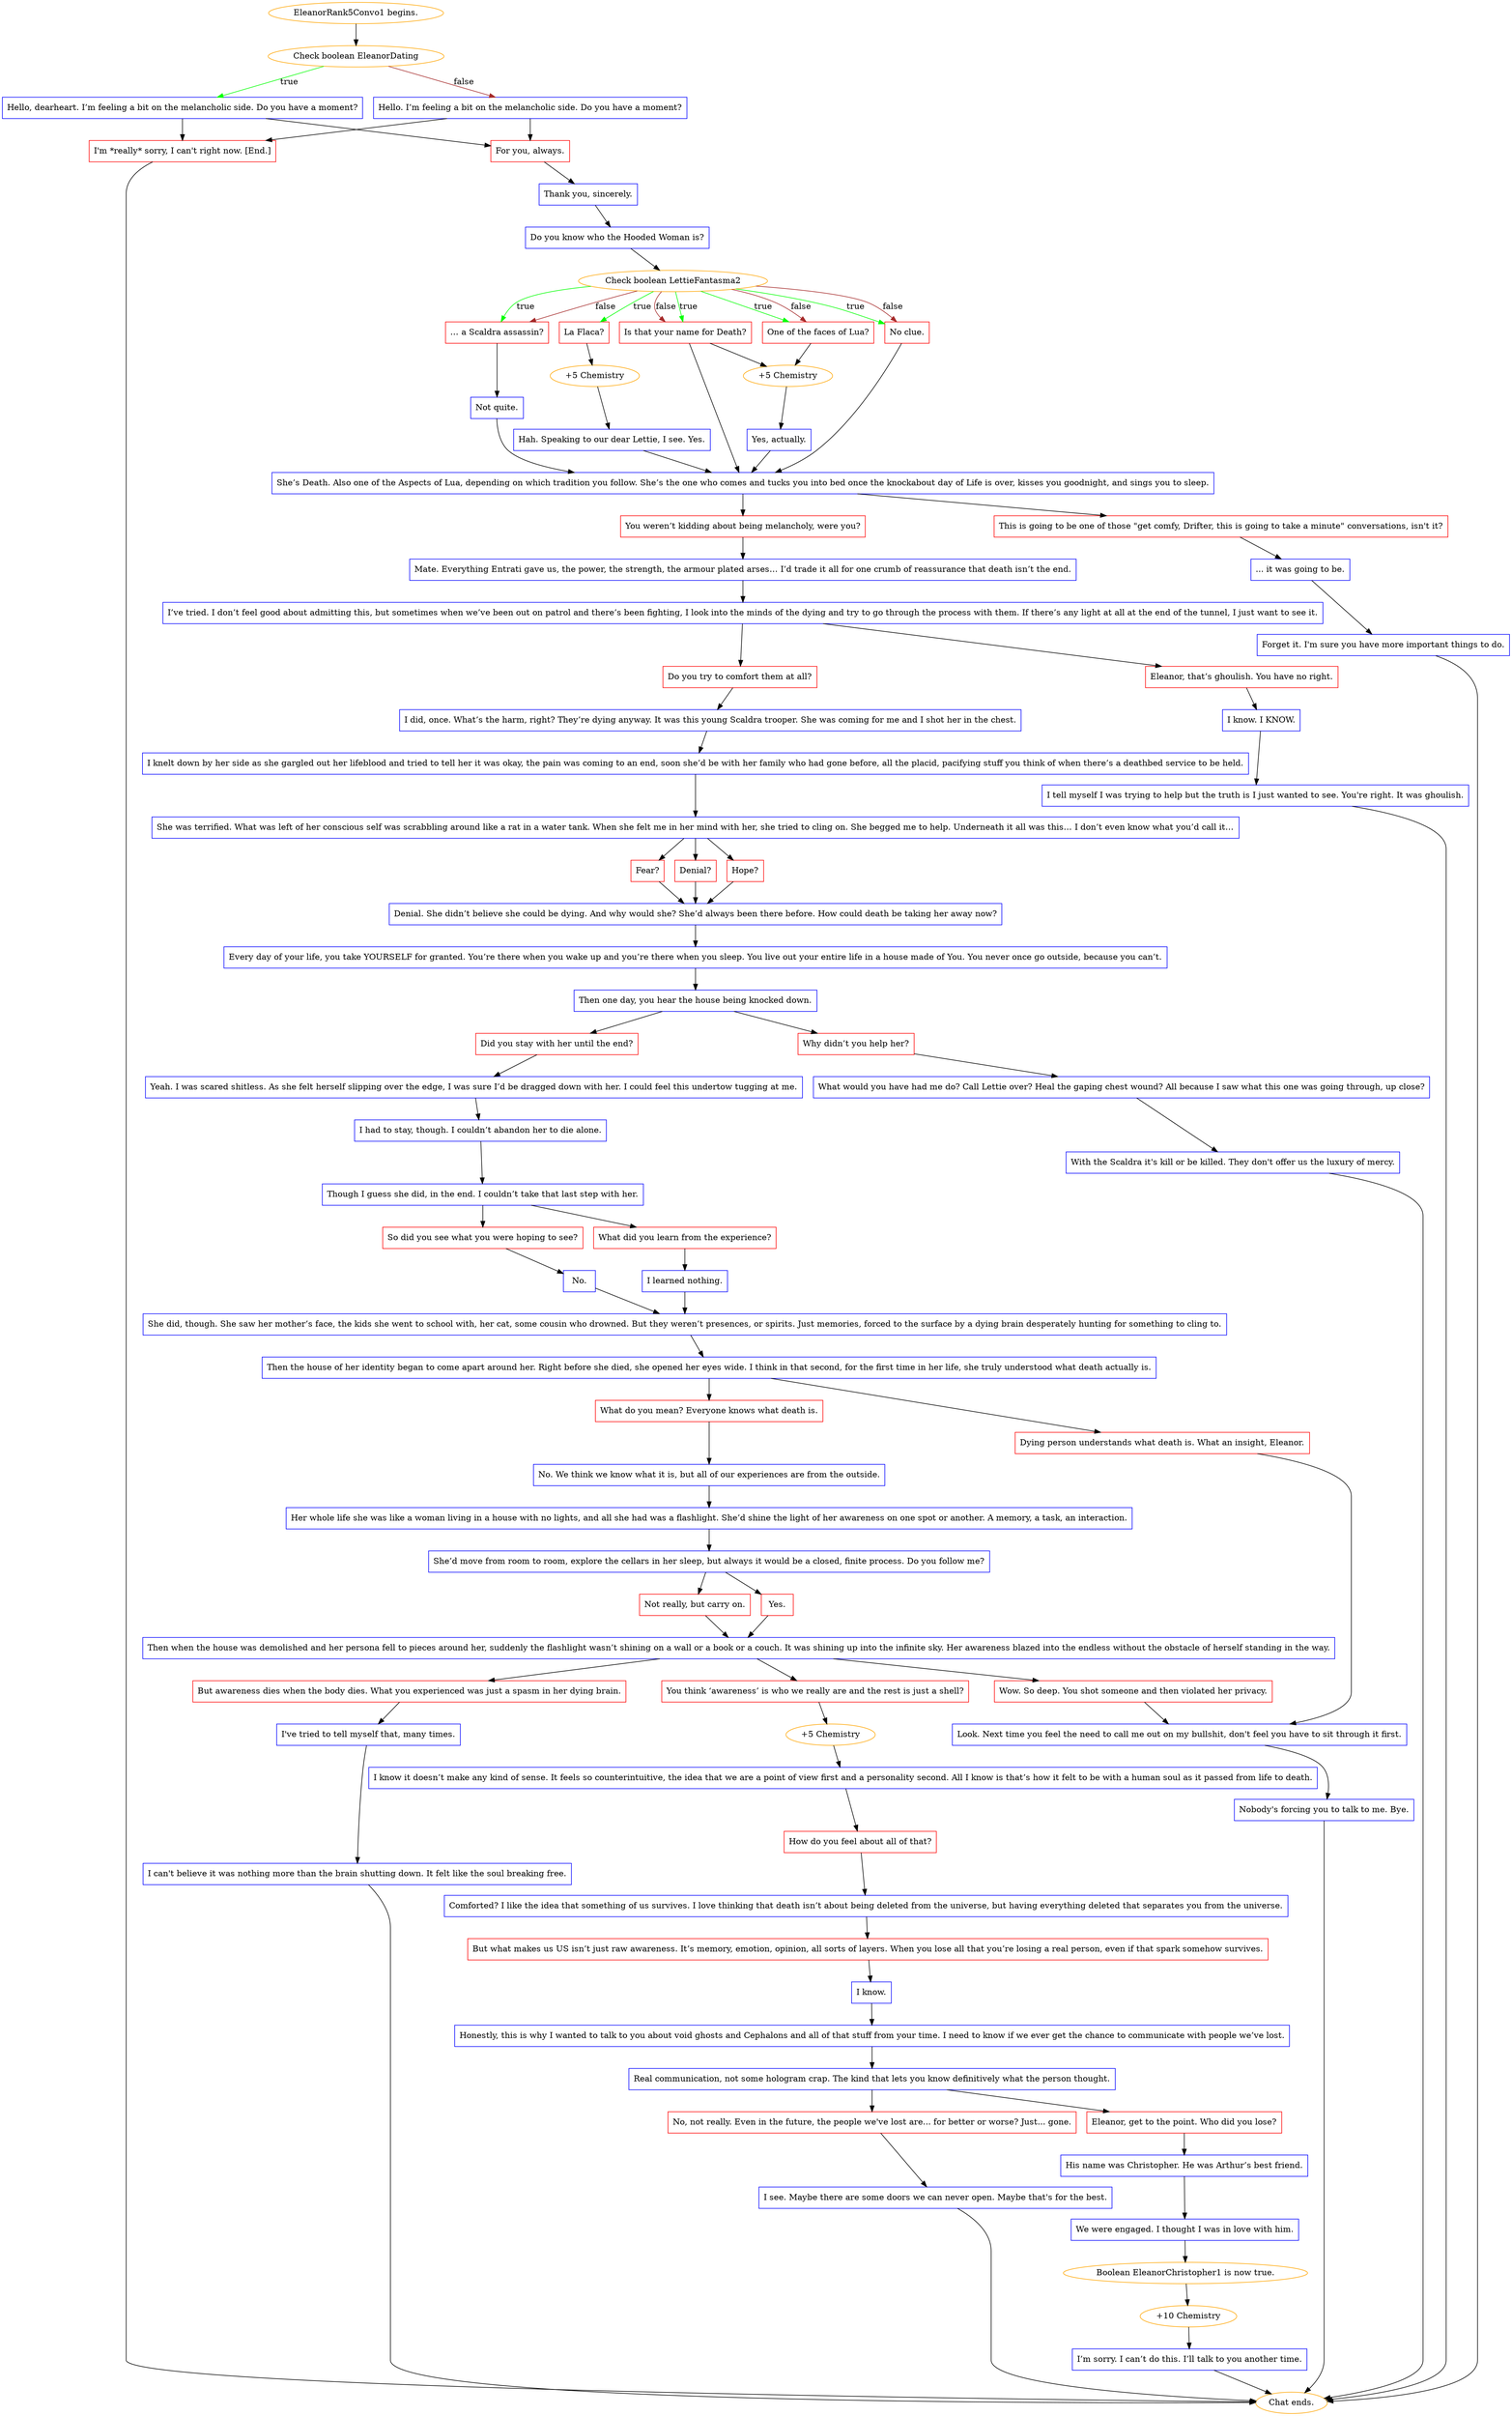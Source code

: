 digraph {
	"EleanorRank5Convo1 begins." [color=orange];
		"EleanorRank5Convo1 begins." -> j3246599705;
	j3246599705 [label="Check boolean EleanorDating",color=orange];
		j3246599705 -> j3464115286 [label=true,color=green];
		j3246599705 -> j3569427613 [label=false,color=brown];
	j3464115286 [label="Hello, dearheart. I’m feeling a bit on the melancholic side. Do you have a moment?",shape=box,color=blue];
		j3464115286 -> j2655790126;
		j3464115286 -> j173379222;
	j3569427613 [label="Hello. I’m feeling a bit on the melancholic side. Do you have a moment?",shape=box,color=blue];
		j3569427613 -> j2655790126;
		j3569427613 -> j173379222;
	j2655790126 [label="For you, always.",shape=box,color=red];
		j2655790126 -> j950593245;
	j173379222 [label="I'm *really* sorry, I can't right now. [End.]",shape=box,color=red];
		j173379222 -> "Chat ends.";
	j950593245 [label="Thank you, sincerely.",shape=box,color=blue];
		j950593245 -> j906597627;
	"Chat ends." [color=orange];
	j906597627 [label="Do you know who the Hooded Woman is?",shape=box,color=blue];
		j906597627 -> j3515344630;
	j3515344630 [label="Check boolean LettieFantasma2",color=orange];
		j3515344630 -> j449835592 [label=true,color=green];
		j3515344630 -> j2527388727 [label=true,color=green];
		j3515344630 -> j771669911 [label=true,color=green];
		j3515344630 -> j3159754835 [label=true,color=green];
		j3515344630 -> j1669547797 [label=true,color=green];
		j3515344630 -> j2527388727 [label=false,color=brown];
		j3515344630 -> j771669911 [label=false,color=brown];
		j3515344630 -> j3159754835 [label=false,color=brown];
		j3515344630 -> j1669547797 [label=false,color=brown];
	j449835592 [label="La Flaca?",shape=box,color=red];
		j449835592 -> j1487648423;
	j2527388727 [label="… a Scaldra assassin?",shape=box,color=red];
		j2527388727 -> j2221950342;
	j771669911 [label="One of the faces of Lua?",shape=box,color=red];
		j771669911 -> j3992937104;
	j3159754835 [label="Is that your name for Death?",shape=box,color=red];
		j3159754835 -> j3992937104;
		j3159754835 -> j706427860;
	j1669547797 [label="No clue.",shape=box,color=red];
		j1669547797 -> j706427860;
	j1487648423 [label="+5 Chemistry",color=orange];
		j1487648423 -> j2474573510;
	j2221950342 [label="Not quite.",shape=box,color=blue];
		j2221950342 -> j706427860;
	j3992937104 [label="+5 Chemistry",color=orange];
		j3992937104 -> j884373959;
	j706427860 [label="She’s Death. Also one of the Aspects of Lua, depending on which tradition you follow. She’s the one who comes and tucks you into bed once the knockabout day of Life is over, kisses you goodnight, and sings you to sleep.",shape=box,color=blue];
		j706427860 -> j196673366;
		j706427860 -> j3728100375;
	j2474573510 [label="Hah. Speaking to our dear Lettie, I see. Yes.",shape=box,color=blue];
		j2474573510 -> j706427860;
	j884373959 [label="Yes, actually.",shape=box,color=blue];
		j884373959 -> j706427860;
	j196673366 [label="You weren’t kidding about being melancholy, were you?",shape=box,color=red];
		j196673366 -> j2430957463;
	j3728100375 [label="This is going to be one of those \"get comfy, Drifter, this is going to take a minute\" conversations, isn't it?",shape=box,color=red];
		j3728100375 -> j2845261551;
	j2430957463 [label="Mate. Everything Entrati gave us, the power, the strength, the armour plated arses… I’d trade it all for one crumb of reassurance that death isn’t the end.",shape=box,color=blue];
		j2430957463 -> j3588662932;
	j2845261551 [label="... it was going to be.",shape=box,color=blue];
		j2845261551 -> j4008690722;
	j3588662932 [label="I’ve tried. I don’t feel good about admitting this, but sometimes when we’ve been out on patrol and there’s been fighting, I look into the minds of the dying and try to go through the process with them. If there’s any light at all at the end of the tunnel, I just want to see it.",shape=box,color=blue];
		j3588662932 -> j3227796091;
		j3588662932 -> j2808304542;
	j4008690722 [label="Forget it. I'm sure you have more important things to do.",shape=box,color=blue];
		j4008690722 -> "Chat ends.";
	j3227796091 [label="Eleanor, that’s ghoulish. You have no right.",shape=box,color=red];
		j3227796091 -> j2140557957;
	j2808304542 [label="Do you try to comfort them at all?",shape=box,color=red];
		j2808304542 -> j2972808348;
	j2140557957 [label="I know. I KNOW.",shape=box,color=blue];
		j2140557957 -> j2246853190;
	j2972808348 [label="I did, once. What’s the harm, right? They’re dying anyway. It was this young Scaldra trooper. She was coming for me and I shot her in the chest.",shape=box,color=blue];
		j2972808348 -> j3635443895;
	j2246853190 [label="I tell myself I was trying to help but the truth is I just wanted to see. You're right. It was ghoulish.",shape=box,color=blue];
		j2246853190 -> "Chat ends.";
	j3635443895 [label="I knelt down by her side as she gargled out her lifeblood and tried to tell her it was okay, the pain was coming to an end, soon she’d be with her family who had gone before, all the placid, pacifying stuff you think of when there’s a deathbed service to be held.",shape=box,color=blue];
		j3635443895 -> j4250097509;
	j4250097509 [label="She was terrified. What was left of her conscious self was scrabbling around like a rat in a water tank. When she felt me in her mind with her, she tried to cling on. She begged me to help. Underneath it all was this… I don’t even know what you’d call it…",shape=box,color=blue];
		j4250097509 -> j1534840082;
		j4250097509 -> j1961977101;
		j4250097509 -> j424984191;
	j1534840082 [label="Hope?",shape=box,color=red];
		j1534840082 -> j2841868544;
	j1961977101 [label="Fear?",shape=box,color=red];
		j1961977101 -> j2841868544;
	j424984191 [label="Denial?",shape=box,color=red];
		j424984191 -> j2841868544;
	j2841868544 [label="Denial. She didn’t believe she could be dying. And why would she? She’d always been there before. How could death be taking her away now?",shape=box,color=blue];
		j2841868544 -> j2536975543;
	j2536975543 [label="Every day of your life, you take YOURSELF for granted. You’re there when you wake up and you’re there when you sleep. You live out your entire life in a house made of You. You never once go outside, because you can’t.",shape=box,color=blue];
		j2536975543 -> j558393699;
	j558393699 [label="Then one day, you hear the house being knocked down.",shape=box,color=blue];
		j558393699 -> j968660427;
		j558393699 -> j4062404933;
	j968660427 [label="Why didn’t you help her?",shape=box,color=red];
		j968660427 -> j939803265;
	j4062404933 [label="Did you stay with her until the end?",shape=box,color=red];
		j4062404933 -> j1405869928;
	j939803265 [label="What would you have had me do? Call Lettie over? Heal the gaping chest wound? All because I saw what this one was going through, up close?",shape=box,color=blue];
		j939803265 -> j303315483;
	j1405869928 [label="Yeah. I was scared shitless. As she felt herself slipping over the edge, I was sure I’d be dragged down with her. I could feel this undertow tugging at me.",shape=box,color=blue];
		j1405869928 -> j2874374597;
	j303315483 [label="With the Scaldra it's kill or be killed. They don't offer us the luxury of mercy.",shape=box,color=blue];
		j303315483 -> "Chat ends.";
	j2874374597 [label="I had to stay, though. I couldn’t abandon her to die alone.",shape=box,color=blue];
		j2874374597 -> j2569606512;
	j2569606512 [label="Though I guess she did, in the end. I couldn’t take that last step with her.",shape=box,color=blue];
		j2569606512 -> j3444077488;
		j2569606512 -> j3615411232;
	j3444077488 [label="What did you learn from the experience?",shape=box,color=red];
		j3444077488 -> j2891926866;
	j3615411232 [label="So did you see what you were hoping to see?",shape=box,color=red];
		j3615411232 -> j3171293032;
	j2891926866 [label="I learned nothing.",shape=box,color=blue];
		j2891926866 -> j769879481;
	j3171293032 [label="No.",shape=box,color=blue];
		j3171293032 -> j769879481;
	j769879481 [label="She did, though. She saw her mother’s face, the kids she went to school with, her cat, some cousin who drowned. But they weren’t presences, or spirits. Just memories, forced to the surface by a dying brain desperately hunting for something to cling to.",shape=box,color=blue];
		j769879481 -> j3571464964;
	j3571464964 [label="Then the house of her identity began to come apart around her. Right before she died, she opened her eyes wide. I think in that second, for the first time in her life, she truly understood what death actually is.",shape=box,color=blue];
		j3571464964 -> j3695710921;
		j3571464964 -> j1289754853;
	j3695710921 [label="Dying person understands what death is. What an insight, Eleanor.",shape=box,color=red];
		j3695710921 -> j922371576;
	j1289754853 [label="What do you mean? Everyone knows what death is.",shape=box,color=red];
		j1289754853 -> j2638532595;
	j922371576 [label="Look. Next time you feel the need to call me out on my bullshit, don't feel you have to sit through it first.",shape=box,color=blue];
		j922371576 -> j1730445376;
	j2638532595 [label="No. We think we know what it is, but all of our experiences are from the outside.",shape=box,color=blue];
		j2638532595 -> j1563299420;
	j1730445376 [label="Nobody's forcing you to talk to me. Bye.",shape=box,color=blue];
		j1730445376 -> "Chat ends.";
	j1563299420 [label="Her whole life she was like a woman living in a house with no lights, and all she had was a flashlight. She’d shine the light of her awareness on one spot or another. A memory, a task, an interaction.",shape=box,color=blue];
		j1563299420 -> j3848977287;
	j3848977287 [label="She’d move from room to room, explore the cellars in her sleep, but always it would be a closed, finite process. Do you follow me?",shape=box,color=blue];
		j3848977287 -> j278199573;
		j3848977287 -> j4204875865;
	j278199573 [label="Not really, but carry on.",shape=box,color=red];
		j278199573 -> j1284487148;
	j4204875865 [label="Yes.",shape=box,color=red];
		j4204875865 -> j1284487148;
	j1284487148 [label="Then when the house was demolished and her persona fell to pieces around her, suddenly the flashlight wasn’t shining on a wall or a book or a couch. It was shining up into the infinite sky. Her awareness blazed into the endless without the obstacle of herself standing in the way.",shape=box,color=blue];
		j1284487148 -> j2908912011;
		j1284487148 -> j4209386470;
		j1284487148 -> j3867440043;
	j2908912011 [label="But awareness dies when the body dies. What you experienced was just a spasm in her dying brain.",shape=box,color=red];
		j2908912011 -> j2144830890;
	j4209386470 [label="You think ‘awareness’ is who we really are and the rest is just a shell?",shape=box,color=red];
		j4209386470 -> j2282937186;
	j3867440043 [label="Wow. So deep. You shot someone and then violated her privacy.",shape=box,color=red];
		j3867440043 -> j922371576;
	j2144830890 [label="I've tried to tell myself that, many times.",shape=box,color=blue];
		j2144830890 -> j175784965;
	j2282937186 [label="+5 Chemistry",color=orange];
		j2282937186 -> j1373311361;
	j175784965 [label="I can't believe it was nothing more than the brain shutting down. It felt like the soul breaking free.",shape=box,color=blue];
		j175784965 -> "Chat ends.";
	j1373311361 [label="I know it doesn’t make any kind of sense. It feels so counterintuitive, the idea that we are a point of view first and a personality second. All I know is that’s how it felt to be with a human soul as it passed from life to death.",shape=box,color=blue];
		j1373311361 -> j2726579717;
	j2726579717 [label="How do you feel about all of that?",shape=box,color=red];
		j2726579717 -> j1647686447;
	j1647686447 [label="Comforted? I like the idea that something of us survives. I love thinking that death isn’t about being deleted from the universe, but having everything deleted that separates you from the universe.",shape=box,color=blue];
		j1647686447 -> j796984342;
	j796984342 [label="But what makes us US isn’t just raw awareness. It’s memory, emotion, opinion, all sorts of layers. When you lose all that you’re losing a real person, even if that spark somehow survives.",shape=box,color=red];
		j796984342 -> j393792655;
	j393792655 [label="I know.",shape=box,color=blue];
		j393792655 -> j3962745163;
	j3962745163 [label="Honestly, this is why I wanted to talk to you about void ghosts and Cephalons and all of that stuff from your time. I need to know if we ever get the chance to communicate with people we’ve lost.",shape=box,color=blue];
		j3962745163 -> j2099812810;
	j2099812810 [label="Real communication, not some hologram crap. The kind that lets you know definitively what the person thought.",shape=box,color=blue];
		j2099812810 -> j116633024;
		j2099812810 -> j1250418610;
	j116633024 [label="No, not really. Even in the future, the people we've lost are... for better or worse? Just... gone.",shape=box,color=red];
		j116633024 -> j1115980230;
	j1250418610 [label="Eleanor, get to the point. Who did you lose?",shape=box,color=red];
		j1250418610 -> j3737832415;
	j1115980230 [label="I see. Maybe there are some doors we can never open. Maybe that's for the best.",shape=box,color=blue];
		j1115980230 -> "Chat ends.";
	j3737832415 [label="His name was Christopher. He was Arthur’s best friend.",shape=box,color=blue];
		j3737832415 -> j532767545;
	j532767545 [label="We were engaged. I thought I was in love with him.",shape=box,color=blue];
		j532767545 -> j602987032;
	j602987032 [label="Boolean EleanorChristopher1 is now true.",color=orange];
		j602987032 -> j1530078952;
	j1530078952 [label="+10 Chemistry",color=orange];
		j1530078952 -> j2603467758;
	j2603467758 [label="I’m sorry. I can’t do this. I’ll talk to you another time.",shape=box,color=blue];
		j2603467758 -> "Chat ends.";
}